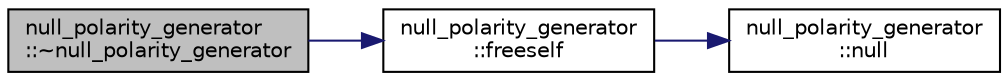 digraph "null_polarity_generator::~null_polarity_generator"
{
  edge [fontname="Helvetica",fontsize="10",labelfontname="Helvetica",labelfontsize="10"];
  node [fontname="Helvetica",fontsize="10",shape=record];
  rankdir="LR";
  Node3 [label="null_polarity_generator\l::~null_polarity_generator",height=0.2,width=0.4,color="black", fillcolor="grey75", style="filled", fontcolor="black"];
  Node3 -> Node4 [color="midnightblue",fontsize="10",style="solid",fontname="Helvetica"];
  Node4 [label="null_polarity_generator\l::freeself",height=0.2,width=0.4,color="black", fillcolor="white", style="filled",URL="$df/db3/classnull__polarity__generator.html#a5e26037d889fb90c896eea1e86a14598"];
  Node4 -> Node5 [color="midnightblue",fontsize="10",style="solid",fontname="Helvetica"];
  Node5 [label="null_polarity_generator\l::null",height=0.2,width=0.4,color="black", fillcolor="white", style="filled",URL="$df/db3/classnull__polarity__generator.html#a456ee9ba58f5e8788bedc6232dc3cc75"];
}
